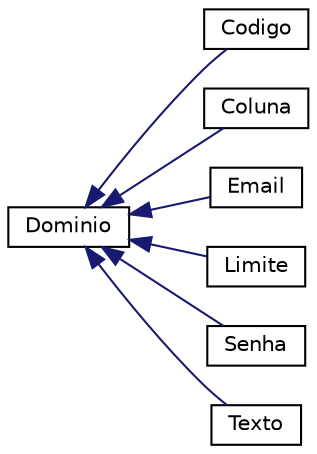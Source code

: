 digraph "Representação gráfica da hiearquia da classe"
{
 // LATEX_PDF_SIZE
  edge [fontname="Helvetica",fontsize="10",labelfontname="Helvetica",labelfontsize="10"];
  node [fontname="Helvetica",fontsize="10",shape=record];
  rankdir="LR";
  Node0 [label="Dominio",height=0.2,width=0.4,color="black", fillcolor="white", style="filled",URL="$classDominio.html",tooltip=" "];
  Node0 -> Node1 [dir="back",color="midnightblue",fontsize="10",style="solid",fontname="Helvetica"];
  Node1 [label="Codigo",height=0.2,width=0.4,color="black", fillcolor="white", style="filled",URL="$classCodigo.html",tooltip=" "];
  Node0 -> Node2 [dir="back",color="midnightblue",fontsize="10",style="solid",fontname="Helvetica"];
  Node2 [label="Coluna",height=0.2,width=0.4,color="black", fillcolor="white", style="filled",URL="$classColuna.html",tooltip=" "];
  Node0 -> Node3 [dir="back",color="midnightblue",fontsize="10",style="solid",fontname="Helvetica"];
  Node3 [label="Email",height=0.2,width=0.4,color="black", fillcolor="white", style="filled",URL="$classEmail.html",tooltip=" "];
  Node0 -> Node4 [dir="back",color="midnightblue",fontsize="10",style="solid",fontname="Helvetica"];
  Node4 [label="Limite",height=0.2,width=0.4,color="black", fillcolor="white", style="filled",URL="$classLimite.html",tooltip=" "];
  Node0 -> Node5 [dir="back",color="midnightblue",fontsize="10",style="solid",fontname="Helvetica"];
  Node5 [label="Senha",height=0.2,width=0.4,color="black", fillcolor="white", style="filled",URL="$classSenha.html",tooltip=" "];
  Node0 -> Node6 [dir="back",color="midnightblue",fontsize="10",style="solid",fontname="Helvetica"];
  Node6 [label="Texto",height=0.2,width=0.4,color="black", fillcolor="white", style="filled",URL="$classTexto.html",tooltip=" "];
}
